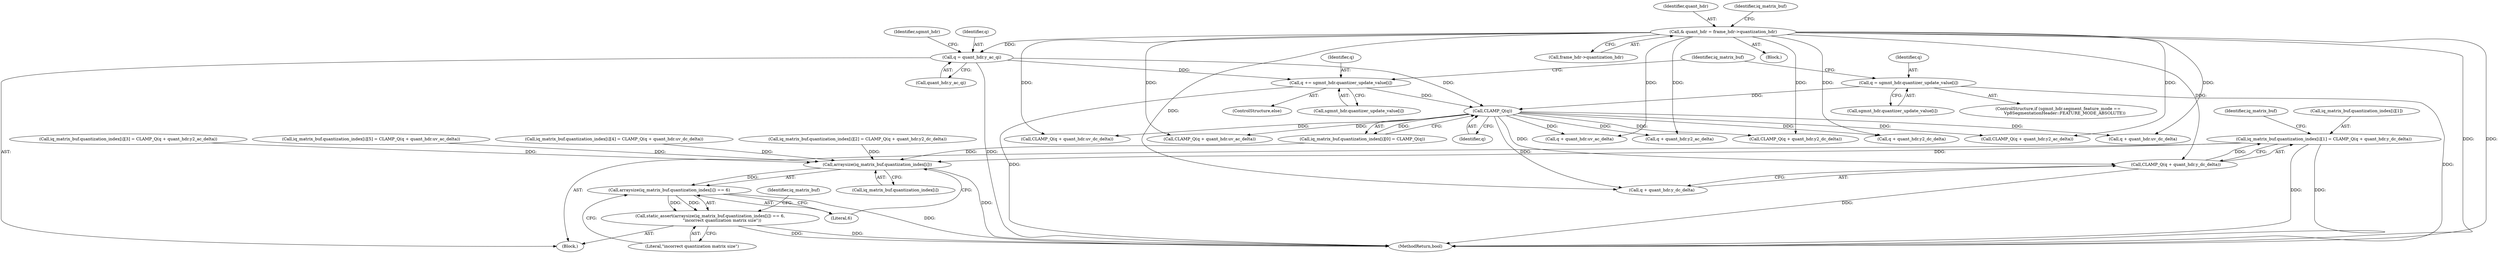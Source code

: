 digraph "0_Chrome_70340ce072cee8a0bdcddb5f312d32567b2269f6_12@array" {
"1000199" [label="(Call,iq_matrix_buf.quantization_index[i][1] = CLAMP_Q(q + quant_hdr.y_dc_delta))"];
"1000207" [label="(Call,CLAMP_Q(q + quant_hdr.y_dc_delta))"];
"1000197" [label="(Call,CLAMP_Q(q))"];
"1000148" [label="(Call,q = quant_hdr.y_ac_qi)"];
"1000123" [label="(Call,& quant_hdr = frame_hdr->quantization_hdr)"];
"1000172" [label="(Call,q += sgmnt_hdr.quantizer_update_value[i])"];
"1000164" [label="(Call,q = sgmnt_hdr.quantizer_update_value[i])"];
"1000181" [label="(Call,arraysize(iq_matrix_buf.quantization_index[i]))"];
"1000180" [label="(Call,arraysize(iq_matrix_buf.quantization_index[i]) == 6)"];
"1000179" [label="(Call,static_assert(arraysize(iq_matrix_buf.quantization_index[i]) == 6,\n                  \"incorrect quantization matrix size\"))"];
"1000227" [label="(Call,iq_matrix_buf.quantization_index[i][3] = CLAMP_Q(q + quant_hdr.y2_ac_delta))"];
"1000173" [label="(Identifier,q)"];
"1000255" [label="(Call,iq_matrix_buf.quantization_index[i][5] = CLAMP_Q(q + quant_hdr.uv_ac_delta))"];
"1000124" [label="(Identifier,quant_hdr)"];
"1000241" [label="(Call,iq_matrix_buf.quantization_index[i][4] = CLAMP_Q(q + quant_hdr.uv_dc_delta))"];
"1000150" [label="(Call,quant_hdr.y_ac_qi)"];
"1000200" [label="(Call,iq_matrix_buf.quantization_index[i][1])"];
"1000184" [label="(Identifier,iq_matrix_buf)"];
"1000123" [label="(Call,& quant_hdr = frame_hdr->quantization_hdr)"];
"1000264" [label="(Call,q + quant_hdr.uv_ac_delta)"];
"1000788" [label="(MethodReturn,bool)"];
"1000155" [label="(Identifier,sgmnt_hdr)"];
"1000125" [label="(Call,frame_hdr->quantization_hdr)"];
"1000166" [label="(Call,sgmnt_hdr.quantizer_update_value[i])"];
"1000164" [label="(Call,q = sgmnt_hdr.quantizer_update_value[i])"];
"1000174" [label="(Call,sgmnt_hdr.quantizer_update_value[i])"];
"1000182" [label="(Call,iq_matrix_buf.quantization_index[i])"];
"1000198" [label="(Identifier,q)"];
"1000187" [label="(Literal,6)"];
"1000250" [label="(Call,q + quant_hdr.uv_dc_delta)"];
"1000217" [label="(Identifier,iq_matrix_buf)"];
"1000171" [label="(ControlStructure,else)"];
"1000197" [label="(Call,CLAMP_Q(q))"];
"1000236" [label="(Call,q + quant_hdr.y2_ac_delta)"];
"1000189" [label="(Call,iq_matrix_buf.quantization_index[i][0] = CLAMP_Q(q))"];
"1000249" [label="(Call,CLAMP_Q(q + quant_hdr.uv_dc_delta))"];
"1000213" [label="(Call,iq_matrix_buf.quantization_index[i][2] = CLAMP_Q(q + quant_hdr.y2_dc_delta))"];
"1000146" [label="(Block,)"];
"1000106" [label="(Block,)"];
"1000235" [label="(Call,CLAMP_Q(q + quant_hdr.y2_ac_delta))"];
"1000221" [label="(Call,CLAMP_Q(q + quant_hdr.y2_dc_delta))"];
"1000158" [label="(ControlStructure,if (sgmnt_hdr.segment_feature_mode ==\n          Vp8SegmentationHeader::FEATURE_MODE_ABSOLUTE))"];
"1000148" [label="(Call,q = quant_hdr.y_ac_qi)"];
"1000180" [label="(Call,arraysize(iq_matrix_buf.quantization_index[i]) == 6)"];
"1000149" [label="(Identifier,q)"];
"1000132" [label="(Identifier,iq_matrix_buf)"];
"1000208" [label="(Call,q + quant_hdr.y_dc_delta)"];
"1000172" [label="(Call,q += sgmnt_hdr.quantizer_update_value[i])"];
"1000188" [label="(Literal,\"incorrect quantization matrix size\")"];
"1000179" [label="(Call,static_assert(arraysize(iq_matrix_buf.quantization_index[i]) == 6,\n                  \"incorrect quantization matrix size\"))"];
"1000181" [label="(Call,arraysize(iq_matrix_buf.quantization_index[i]))"];
"1000222" [label="(Call,q + quant_hdr.y2_dc_delta)"];
"1000193" [label="(Identifier,iq_matrix_buf)"];
"1000199" [label="(Call,iq_matrix_buf.quantization_index[i][1] = CLAMP_Q(q + quant_hdr.y_dc_delta))"];
"1000207" [label="(Call,CLAMP_Q(q + quant_hdr.y_dc_delta))"];
"1000263" [label="(Call,CLAMP_Q(q + quant_hdr.uv_ac_delta))"];
"1000165" [label="(Identifier,q)"];
"1000199" -> "1000146"  [label="AST: "];
"1000199" -> "1000207"  [label="CFG: "];
"1000200" -> "1000199"  [label="AST: "];
"1000207" -> "1000199"  [label="AST: "];
"1000217" -> "1000199"  [label="CFG: "];
"1000199" -> "1000788"  [label="DDG: "];
"1000199" -> "1000788"  [label="DDG: "];
"1000199" -> "1000181"  [label="DDG: "];
"1000207" -> "1000199"  [label="DDG: "];
"1000207" -> "1000208"  [label="CFG: "];
"1000208" -> "1000207"  [label="AST: "];
"1000207" -> "1000788"  [label="DDG: "];
"1000197" -> "1000207"  [label="DDG: "];
"1000123" -> "1000207"  [label="DDG: "];
"1000197" -> "1000189"  [label="AST: "];
"1000197" -> "1000198"  [label="CFG: "];
"1000198" -> "1000197"  [label="AST: "];
"1000189" -> "1000197"  [label="CFG: "];
"1000197" -> "1000189"  [label="DDG: "];
"1000148" -> "1000197"  [label="DDG: "];
"1000172" -> "1000197"  [label="DDG: "];
"1000164" -> "1000197"  [label="DDG: "];
"1000197" -> "1000208"  [label="DDG: "];
"1000197" -> "1000221"  [label="DDG: "];
"1000197" -> "1000222"  [label="DDG: "];
"1000197" -> "1000235"  [label="DDG: "];
"1000197" -> "1000236"  [label="DDG: "];
"1000197" -> "1000249"  [label="DDG: "];
"1000197" -> "1000250"  [label="DDG: "];
"1000197" -> "1000263"  [label="DDG: "];
"1000197" -> "1000264"  [label="DDG: "];
"1000148" -> "1000146"  [label="AST: "];
"1000148" -> "1000150"  [label="CFG: "];
"1000149" -> "1000148"  [label="AST: "];
"1000150" -> "1000148"  [label="AST: "];
"1000155" -> "1000148"  [label="CFG: "];
"1000148" -> "1000788"  [label="DDG: "];
"1000123" -> "1000148"  [label="DDG: "];
"1000148" -> "1000172"  [label="DDG: "];
"1000123" -> "1000106"  [label="AST: "];
"1000123" -> "1000125"  [label="CFG: "];
"1000124" -> "1000123"  [label="AST: "];
"1000125" -> "1000123"  [label="AST: "];
"1000132" -> "1000123"  [label="CFG: "];
"1000123" -> "1000788"  [label="DDG: "];
"1000123" -> "1000788"  [label="DDG: "];
"1000123" -> "1000208"  [label="DDG: "];
"1000123" -> "1000221"  [label="DDG: "];
"1000123" -> "1000222"  [label="DDG: "];
"1000123" -> "1000235"  [label="DDG: "];
"1000123" -> "1000236"  [label="DDG: "];
"1000123" -> "1000249"  [label="DDG: "];
"1000123" -> "1000250"  [label="DDG: "];
"1000123" -> "1000263"  [label="DDG: "];
"1000123" -> "1000264"  [label="DDG: "];
"1000172" -> "1000171"  [label="AST: "];
"1000172" -> "1000174"  [label="CFG: "];
"1000173" -> "1000172"  [label="AST: "];
"1000174" -> "1000172"  [label="AST: "];
"1000184" -> "1000172"  [label="CFG: "];
"1000172" -> "1000788"  [label="DDG: "];
"1000164" -> "1000158"  [label="AST: "];
"1000164" -> "1000166"  [label="CFG: "];
"1000165" -> "1000164"  [label="AST: "];
"1000166" -> "1000164"  [label="AST: "];
"1000184" -> "1000164"  [label="CFG: "];
"1000164" -> "1000788"  [label="DDG: "];
"1000181" -> "1000180"  [label="AST: "];
"1000181" -> "1000182"  [label="CFG: "];
"1000182" -> "1000181"  [label="AST: "];
"1000187" -> "1000181"  [label="CFG: "];
"1000181" -> "1000788"  [label="DDG: "];
"1000181" -> "1000180"  [label="DDG: "];
"1000189" -> "1000181"  [label="DDG: "];
"1000241" -> "1000181"  [label="DDG: "];
"1000255" -> "1000181"  [label="DDG: "];
"1000227" -> "1000181"  [label="DDG: "];
"1000213" -> "1000181"  [label="DDG: "];
"1000180" -> "1000179"  [label="AST: "];
"1000180" -> "1000187"  [label="CFG: "];
"1000187" -> "1000180"  [label="AST: "];
"1000188" -> "1000180"  [label="CFG: "];
"1000180" -> "1000788"  [label="DDG: "];
"1000180" -> "1000179"  [label="DDG: "];
"1000180" -> "1000179"  [label="DDG: "];
"1000179" -> "1000146"  [label="AST: "];
"1000179" -> "1000188"  [label="CFG: "];
"1000188" -> "1000179"  [label="AST: "];
"1000193" -> "1000179"  [label="CFG: "];
"1000179" -> "1000788"  [label="DDG: "];
"1000179" -> "1000788"  [label="DDG: "];
}
